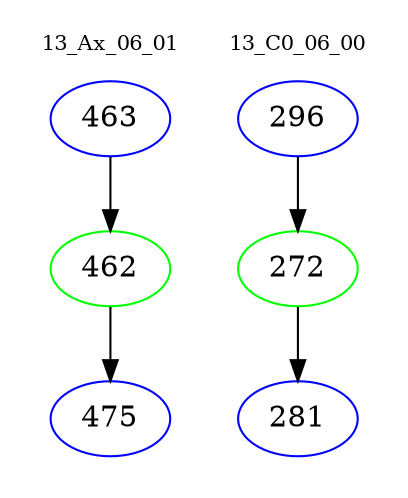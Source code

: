 digraph{
subgraph cluster_0 {
color = white
label = "13_Ax_06_01";
fontsize=10;
T0_463 [label="463", color="blue"]
T0_463 -> T0_462 [color="black"]
T0_462 [label="462", color="green"]
T0_462 -> T0_475 [color="black"]
T0_475 [label="475", color="blue"]
}
subgraph cluster_1 {
color = white
label = "13_C0_06_00";
fontsize=10;
T1_296 [label="296", color="blue"]
T1_296 -> T1_272 [color="black"]
T1_272 [label="272", color="green"]
T1_272 -> T1_281 [color="black"]
T1_281 [label="281", color="blue"]
}
}
